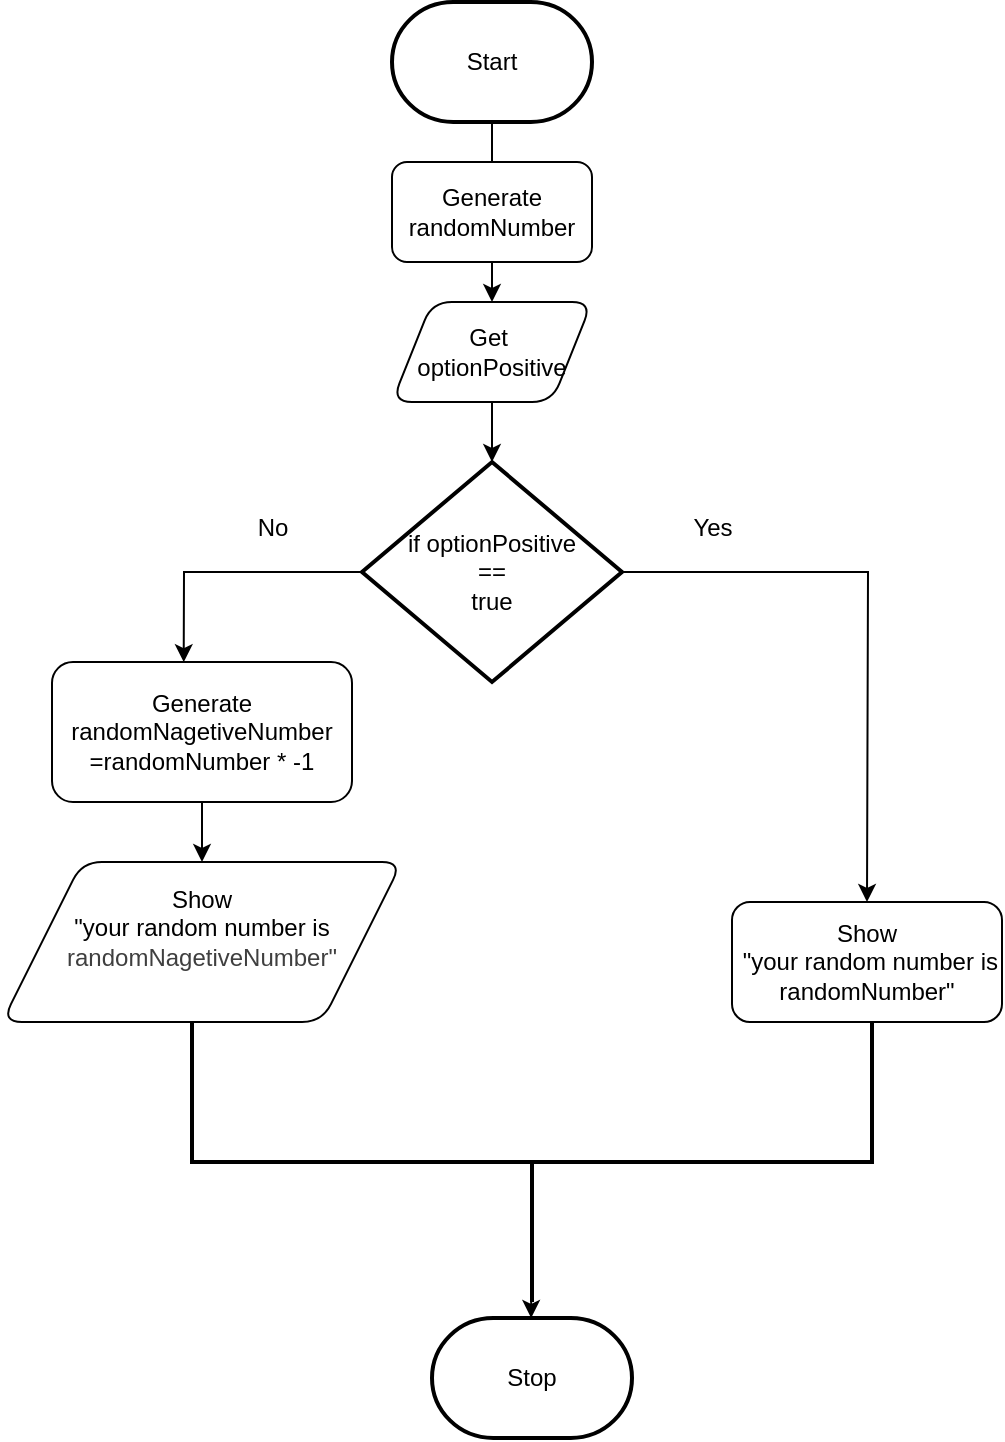 <mxfile>
    <diagram id="HIP3nbAZw_EuaXWnEj3U" name="Page-1">
        <mxGraphModel dx="622" dy="343" grid="1" gridSize="10" guides="1" tooltips="1" connect="1" arrows="1" fold="1" page="1" pageScale="1" pageWidth="850" pageHeight="1100" math="0" shadow="0">
            <root>
                <mxCell id="0"/>
                <mxCell id="1" parent="0"/>
                <mxCell id="12" value="" style="edgeStyle=none;html=1;" edge="1" parent="1" source="2" target="5">
                    <mxGeometry relative="1" as="geometry"/>
                </mxCell>
                <mxCell id="2" value="Start" style="strokeWidth=2;html=1;shape=mxgraph.flowchart.terminator;whiteSpace=wrap;" parent="1" vertex="1">
                    <mxGeometry x="230" y="310" width="100" height="60" as="geometry"/>
                </mxCell>
                <mxCell id="4" value="Generate randomNumber" style="html=1;dashed=0;whiteSpace=wrap;rounded=1;" vertex="1" parent="1">
                    <mxGeometry x="230" y="390" width="100" height="50" as="geometry"/>
                </mxCell>
                <mxCell id="13" value="" style="edgeStyle=none;html=1;" edge="1" parent="1" source="5" target="6">
                    <mxGeometry relative="1" as="geometry"/>
                </mxCell>
                <mxCell id="5" value="Get&amp;nbsp;&lt;div&gt;optionPositive&lt;/div&gt;" style="shape=parallelogram;perimeter=parallelogramPerimeter;whiteSpace=wrap;html=1;dashed=0;rounded=1;" vertex="1" parent="1">
                    <mxGeometry x="230" y="460" width="100" height="50" as="geometry"/>
                </mxCell>
                <mxCell id="15" value="" style="edgeStyle=none;html=1;entryX=0.439;entryY=0.001;entryDx=0;entryDy=0;entryPerimeter=0;rounded=0;curved=0;exitX=0;exitY=0.5;exitDx=0;exitDy=0;exitPerimeter=0;" edge="1" parent="1" source="6" target="7">
                    <mxGeometry relative="1" as="geometry">
                        <mxPoint x="110" y="595" as="targetPoint"/>
                        <Array as="points">
                            <mxPoint x="126" y="595"/>
                        </Array>
                    </mxGeometry>
                </mxCell>
                <mxCell id="17" value="" style="edgeStyle=none;html=1;entryX=0.5;entryY=0;entryDx=0;entryDy=0;exitX=1;exitY=0.5;exitDx=0;exitDy=0;exitPerimeter=0;rounded=0;curved=0;" edge="1" parent="1" source="6" target="10">
                    <mxGeometry relative="1" as="geometry">
                        <mxPoint x="460" y="595.0" as="targetPoint"/>
                        <Array as="points">
                            <mxPoint x="468" y="595"/>
                        </Array>
                    </mxGeometry>
                </mxCell>
                <mxCell id="6" value="if optionPositive&lt;div&gt;==&lt;/div&gt;&lt;div&gt;true&lt;/div&gt;" style="strokeWidth=2;html=1;shape=mxgraph.flowchart.decision;whiteSpace=wrap;" vertex="1" parent="1">
                    <mxGeometry x="215" y="540" width="130" height="110" as="geometry"/>
                </mxCell>
                <mxCell id="21" value="" style="edgeStyle=none;html=1;" edge="1" parent="1" source="7" target="9">
                    <mxGeometry relative="1" as="geometry"/>
                </mxCell>
                <mxCell id="7" value="Generate&lt;div&gt;randomNagetiveNumber&lt;/div&gt;&lt;div&gt;=randomNumber * -1&lt;/div&gt;" style="html=1;dashed=0;whiteSpace=wrap;rounded=1;" vertex="1" parent="1">
                    <mxGeometry x="60" y="640" width="150" height="70" as="geometry"/>
                </mxCell>
                <mxCell id="9" value="Show&lt;div&gt;&quot;your random number is&lt;/div&gt;&lt;div style=&quot;color: rgb(63, 63, 63); scrollbar-color: rgb(226, 226, 226) rgb(251, 251, 251);&quot;&gt;randomNagetiveNumber&quot;&lt;/div&gt;&lt;div&gt;&amp;nbsp;&lt;/div&gt;" style="shape=parallelogram;perimeter=parallelogramPerimeter;whiteSpace=wrap;html=1;dashed=0;rounded=1;" vertex="1" parent="1">
                    <mxGeometry x="35" y="740" width="200" height="80" as="geometry"/>
                </mxCell>
                <mxCell id="10" value="Show&lt;div&gt;&amp;nbsp;&quot;your random number is randomNumber&quot;&lt;/div&gt;" style="html=1;dashed=0;whiteSpace=wrap;rounded=1;" vertex="1" parent="1">
                    <mxGeometry x="400" y="760" width="135" height="60" as="geometry"/>
                </mxCell>
                <mxCell id="11" value="Stop" style="strokeWidth=2;html=1;shape=mxgraph.flowchart.terminator;whiteSpace=wrap;" vertex="1" parent="1">
                    <mxGeometry x="250" y="968" width="100" height="60" as="geometry"/>
                </mxCell>
                <mxCell id="18" value="No" style="text;html=1;align=center;verticalAlign=middle;resizable=0;points=[];autosize=1;strokeColor=none;fillColor=none;" vertex="1" parent="1">
                    <mxGeometry x="150" y="558" width="40" height="30" as="geometry"/>
                </mxCell>
                <mxCell id="19" value="Yes" style="text;html=1;align=center;verticalAlign=middle;resizable=0;points=[];autosize=1;strokeColor=none;fillColor=none;" vertex="1" parent="1">
                    <mxGeometry x="370" y="558" width="40" height="30" as="geometry"/>
                </mxCell>
                <mxCell id="29" value="" style="strokeWidth=2;html=1;shape=mxgraph.flowchart.annotation_2;align=left;labelPosition=right;pointerEvents=1;rotation=-90;" vertex="1" parent="1">
                    <mxGeometry x="230" y="720" width="140" height="340" as="geometry"/>
                </mxCell>
                <mxCell id="34" value="" style="endArrow=classic;html=1;" edge="1" parent="1">
                    <mxGeometry width="50" height="50" relative="1" as="geometry">
                        <mxPoint x="299.58" y="918" as="sourcePoint"/>
                        <mxPoint x="299.58" y="968" as="targetPoint"/>
                    </mxGeometry>
                </mxCell>
            </root>
        </mxGraphModel>
    </diagram>
</mxfile>